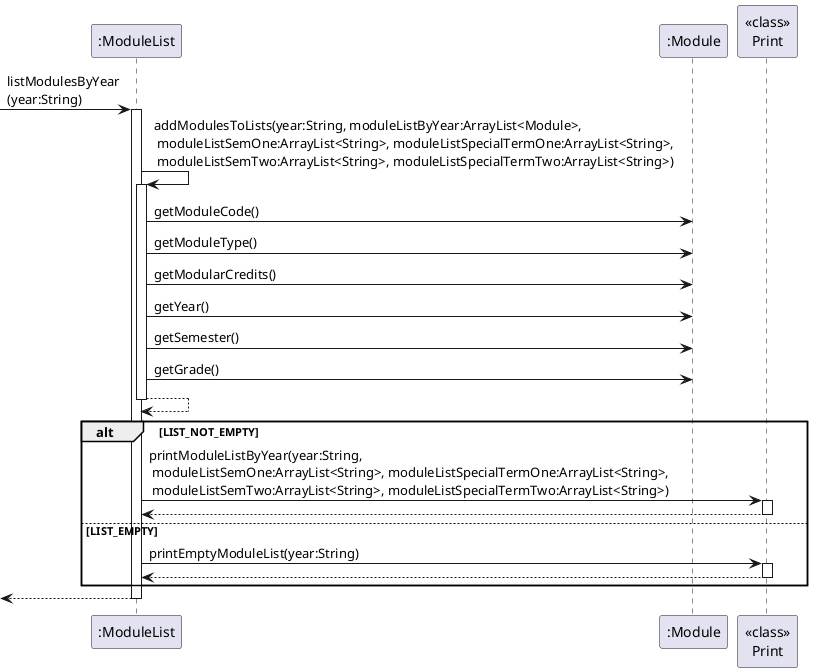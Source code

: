@startuml
participant ":ModuleList" as ML
participant ":Module" as Mod
participant "<<class>>\nPrint" as Print

[->ML : listModulesByYear\n(year:String)
 activate ML
        ML -> ML: addModulesToLists(year:String, moduleListByYear:ArrayList<Module>,\n moduleListSemOne:ArrayList<String>, moduleListSpecialTermOne:ArrayList<String>, \n moduleListSemTwo:ArrayList<String>, moduleListSpecialTermTwo:ArrayList<String>)
 activate ML
        ML -> Mod: getModuleCode()
        ML -> Mod: getModuleType()
        ML -> Mod: getModularCredits()
        ML -> Mod: getYear()
        ML -> Mod: getSemester()
        ML -> Mod: getGrade()
ML-->ML
deactivate ML
        alt LIST_NOT_EMPTY
            ML -> Print : printModuleListByYear(year:String,\n moduleListSemOne:ArrayList<String>, moduleListSpecialTermOne:ArrayList<String>, \n moduleListSemTwo:ArrayList<String>, moduleListSpecialTermTwo:ArrayList<String>)
            activate Print
            Print --> ML
            deactivate Print
        else LIST_EMPTY
            ML -> Print : printEmptyModuleList(year:String)
            activate Print
            Print --> ML
            deactivate Print
        end
ML-->[
deactivate ML
@enduml